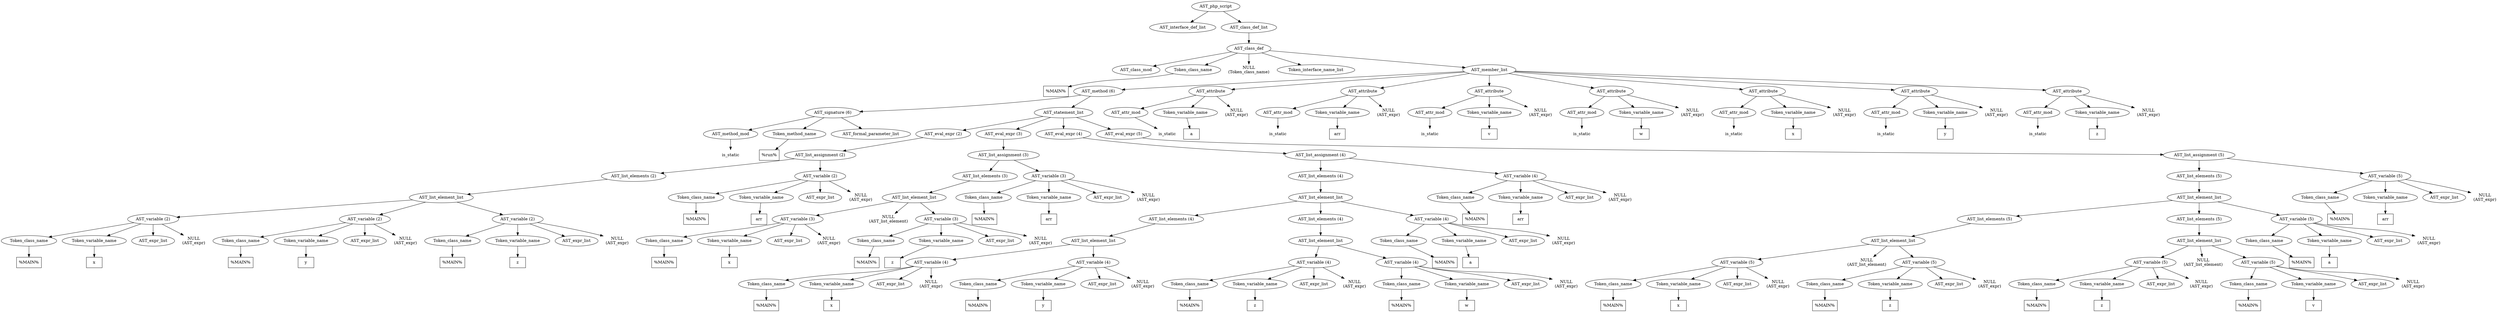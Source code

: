 /*
 * AST in dot format generated by phc -- the PHP compiler
 */

digraph AST {
node_0 [label="AST_php_script"];
node_1 [label="AST_interface_def_list"];
node_2 [label="AST_class_def_list"];
node_3 [label="AST_class_def"];
node_4 [label="AST_class_mod"];
node_5 [label="Token_class_name"];
node_6 [label="%MAIN%", shape=box]
node_5 -> node_6;
node_7 [label="NULL\n(Token_class_name)", shape=plaintext]
node_8 [label="Token_interface_name_list"];
node_9 [label="AST_member_list"];
node_10 [label="AST_method (6)"];
node_11 [label="AST_signature (6)"];
node_12 [label="AST_method_mod"];
node_13 [label="is_static", shape=plaintext]
node_12 -> node_13;
node_14 [label="Token_method_name"];
node_15 [label="%run%", shape=box]
node_14 -> node_15;
node_16 [label="AST_formal_parameter_list"];
node_11 -> node_16;
node_11 -> node_14;
node_11 -> node_12;
node_17 [label="AST_statement_list"];
node_18 [label="AST_eval_expr (2)"];
node_19 [label="AST_list_assignment (2)"];
node_20 [label="AST_list_elements (2)"];
node_21 [label="AST_list_element_list"];
node_22 [label="AST_variable (2)"];
node_23 [label="Token_class_name"];
node_24 [label="%MAIN%", shape=box]
node_23 -> node_24;
node_25 [label="Token_variable_name"];
node_26 [label="x", shape=box]
node_25 -> node_26;
node_27 [label="AST_expr_list"];
node_28 [label="NULL\n(AST_expr)", shape=plaintext]
node_22 -> node_28;
node_22 -> node_27;
node_22 -> node_25;
node_22 -> node_23;
node_29 [label="AST_variable (2)"];
node_30 [label="Token_class_name"];
node_31 [label="%MAIN%", shape=box]
node_30 -> node_31;
node_32 [label="Token_variable_name"];
node_33 [label="y", shape=box]
node_32 -> node_33;
node_34 [label="AST_expr_list"];
node_35 [label="NULL\n(AST_expr)", shape=plaintext]
node_29 -> node_35;
node_29 -> node_34;
node_29 -> node_32;
node_29 -> node_30;
node_36 [label="AST_variable (2)"];
node_37 [label="Token_class_name"];
node_38 [label="%MAIN%", shape=box]
node_37 -> node_38;
node_39 [label="Token_variable_name"];
node_40 [label="z", shape=box]
node_39 -> node_40;
node_41 [label="AST_expr_list"];
node_42 [label="NULL\n(AST_expr)", shape=plaintext]
node_36 -> node_42;
node_36 -> node_41;
node_36 -> node_39;
node_36 -> node_37;
node_21 -> node_36;
node_21 -> node_29;
node_21 -> node_22;
node_20 -> node_21;
node_43 [label="AST_variable (2)"];
node_44 [label="Token_class_name"];
node_45 [label="%MAIN%", shape=box]
node_44 -> node_45;
node_46 [label="Token_variable_name"];
node_47 [label="arr", shape=box]
node_46 -> node_47;
node_48 [label="AST_expr_list"];
node_49 [label="NULL\n(AST_expr)", shape=plaintext]
node_43 -> node_49;
node_43 -> node_48;
node_43 -> node_46;
node_43 -> node_44;
node_19 -> node_43;
node_19 -> node_20;
node_18 -> node_19;
node_50 [label="AST_eval_expr (3)"];
node_51 [label="AST_list_assignment (3)"];
node_52 [label="AST_list_elements (3)"];
node_53 [label="AST_list_element_list"];
node_54 [label="AST_variable (3)"];
node_55 [label="Token_class_name"];
node_56 [label="%MAIN%", shape=box]
node_55 -> node_56;
node_57 [label="Token_variable_name"];
node_58 [label="x", shape=box]
node_57 -> node_58;
node_59 [label="AST_expr_list"];
node_60 [label="NULL\n(AST_expr)", shape=plaintext]
node_54 -> node_60;
node_54 -> node_59;
node_54 -> node_57;
node_54 -> node_55;
node_61 [label="NULL\n(AST_list_element)", shape=plaintext]
node_62 [label="AST_variable (3)"];
node_63 [label="Token_class_name"];
node_64 [label="%MAIN%", shape=box]
node_63 -> node_64;
node_65 [label="Token_variable_name"];
node_66 [label="z", shape=box]
node_65 -> node_66;
node_67 [label="AST_expr_list"];
node_68 [label="NULL\n(AST_expr)", shape=plaintext]
node_62 -> node_68;
node_62 -> node_67;
node_62 -> node_65;
node_62 -> node_63;
node_53 -> node_62;
node_53 -> node_61;
node_53 -> node_54;
node_52 -> node_53;
node_69 [label="AST_variable (3)"];
node_70 [label="Token_class_name"];
node_71 [label="%MAIN%", shape=box]
node_70 -> node_71;
node_72 [label="Token_variable_name"];
node_73 [label="arr", shape=box]
node_72 -> node_73;
node_74 [label="AST_expr_list"];
node_75 [label="NULL\n(AST_expr)", shape=plaintext]
node_69 -> node_75;
node_69 -> node_74;
node_69 -> node_72;
node_69 -> node_70;
node_51 -> node_69;
node_51 -> node_52;
node_50 -> node_51;
node_76 [label="AST_eval_expr (4)"];
node_77 [label="AST_list_assignment (4)"];
node_78 [label="AST_list_elements (4)"];
node_79 [label="AST_list_element_list"];
node_80 [label="AST_list_elements (4)"];
node_81 [label="AST_list_element_list"];
node_82 [label="AST_variable (4)"];
node_83 [label="Token_class_name"];
node_84 [label="%MAIN%", shape=box]
node_83 -> node_84;
node_85 [label="Token_variable_name"];
node_86 [label="x", shape=box]
node_85 -> node_86;
node_87 [label="AST_expr_list"];
node_88 [label="NULL\n(AST_expr)", shape=plaintext]
node_82 -> node_88;
node_82 -> node_87;
node_82 -> node_85;
node_82 -> node_83;
node_89 [label="AST_variable (4)"];
node_90 [label="Token_class_name"];
node_91 [label="%MAIN%", shape=box]
node_90 -> node_91;
node_92 [label="Token_variable_name"];
node_93 [label="y", shape=box]
node_92 -> node_93;
node_94 [label="AST_expr_list"];
node_95 [label="NULL\n(AST_expr)", shape=plaintext]
node_89 -> node_95;
node_89 -> node_94;
node_89 -> node_92;
node_89 -> node_90;
node_81 -> node_89;
node_81 -> node_82;
node_80 -> node_81;
node_96 [label="AST_list_elements (4)"];
node_97 [label="AST_list_element_list"];
node_98 [label="AST_variable (4)"];
node_99 [label="Token_class_name"];
node_100 [label="%MAIN%", shape=box]
node_99 -> node_100;
node_101 [label="Token_variable_name"];
node_102 [label="z", shape=box]
node_101 -> node_102;
node_103 [label="AST_expr_list"];
node_104 [label="NULL\n(AST_expr)", shape=plaintext]
node_98 -> node_104;
node_98 -> node_103;
node_98 -> node_101;
node_98 -> node_99;
node_105 [label="AST_variable (4)"];
node_106 [label="Token_class_name"];
node_107 [label="%MAIN%", shape=box]
node_106 -> node_107;
node_108 [label="Token_variable_name"];
node_109 [label="w", shape=box]
node_108 -> node_109;
node_110 [label="AST_expr_list"];
node_111 [label="NULL\n(AST_expr)", shape=plaintext]
node_105 -> node_111;
node_105 -> node_110;
node_105 -> node_108;
node_105 -> node_106;
node_97 -> node_105;
node_97 -> node_98;
node_96 -> node_97;
node_112 [label="AST_variable (4)"];
node_113 [label="Token_class_name"];
node_114 [label="%MAIN%", shape=box]
node_113 -> node_114;
node_115 [label="Token_variable_name"];
node_116 [label="a", shape=box]
node_115 -> node_116;
node_117 [label="AST_expr_list"];
node_118 [label="NULL\n(AST_expr)", shape=plaintext]
node_112 -> node_118;
node_112 -> node_117;
node_112 -> node_115;
node_112 -> node_113;
node_79 -> node_112;
node_79 -> node_96;
node_79 -> node_80;
node_78 -> node_79;
node_119 [label="AST_variable (4)"];
node_120 [label="Token_class_name"];
node_121 [label="%MAIN%", shape=box]
node_120 -> node_121;
node_122 [label="Token_variable_name"];
node_123 [label="arr", shape=box]
node_122 -> node_123;
node_124 [label="AST_expr_list"];
node_125 [label="NULL\n(AST_expr)", shape=plaintext]
node_119 -> node_125;
node_119 -> node_124;
node_119 -> node_122;
node_119 -> node_120;
node_77 -> node_119;
node_77 -> node_78;
node_76 -> node_77;
node_126 [label="AST_eval_expr (5)"];
node_127 [label="AST_list_assignment (5)"];
node_128 [label="AST_list_elements (5)"];
node_129 [label="AST_list_element_list"];
node_130 [label="AST_list_elements (5)"];
node_131 [label="AST_list_element_list"];
node_132 [label="AST_variable (5)"];
node_133 [label="Token_class_name"];
node_134 [label="%MAIN%", shape=box]
node_133 -> node_134;
node_135 [label="Token_variable_name"];
node_136 [label="x", shape=box]
node_135 -> node_136;
node_137 [label="AST_expr_list"];
node_138 [label="NULL\n(AST_expr)", shape=plaintext]
node_132 -> node_138;
node_132 -> node_137;
node_132 -> node_135;
node_132 -> node_133;
node_139 [label="NULL\n(AST_list_element)", shape=plaintext]
node_140 [label="AST_variable (5)"];
node_141 [label="Token_class_name"];
node_142 [label="%MAIN%", shape=box]
node_141 -> node_142;
node_143 [label="Token_variable_name"];
node_144 [label="z", shape=box]
node_143 -> node_144;
node_145 [label="AST_expr_list"];
node_146 [label="NULL\n(AST_expr)", shape=plaintext]
node_140 -> node_146;
node_140 -> node_145;
node_140 -> node_143;
node_140 -> node_141;
node_131 -> node_140;
node_131 -> node_139;
node_131 -> node_132;
node_130 -> node_131;
node_147 [label="AST_list_elements (5)"];
node_148 [label="AST_list_element_list"];
node_149 [label="AST_variable (5)"];
node_150 [label="Token_class_name"];
node_151 [label="%MAIN%", shape=box]
node_150 -> node_151;
node_152 [label="Token_variable_name"];
node_153 [label="z", shape=box]
node_152 -> node_153;
node_154 [label="AST_expr_list"];
node_155 [label="NULL\n(AST_expr)", shape=plaintext]
node_149 -> node_155;
node_149 -> node_154;
node_149 -> node_152;
node_149 -> node_150;
node_156 [label="NULL\n(AST_list_element)", shape=plaintext]
node_157 [label="AST_variable (5)"];
node_158 [label="Token_class_name"];
node_159 [label="%MAIN%", shape=box]
node_158 -> node_159;
node_160 [label="Token_variable_name"];
node_161 [label="v", shape=box]
node_160 -> node_161;
node_162 [label="AST_expr_list"];
node_163 [label="NULL\n(AST_expr)", shape=plaintext]
node_157 -> node_163;
node_157 -> node_162;
node_157 -> node_160;
node_157 -> node_158;
node_148 -> node_157;
node_148 -> node_156;
node_148 -> node_149;
node_147 -> node_148;
node_164 [label="AST_variable (5)"];
node_165 [label="Token_class_name"];
node_166 [label="%MAIN%", shape=box]
node_165 -> node_166;
node_167 [label="Token_variable_name"];
node_168 [label="a", shape=box]
node_167 -> node_168;
node_169 [label="AST_expr_list"];
node_170 [label="NULL\n(AST_expr)", shape=plaintext]
node_164 -> node_170;
node_164 -> node_169;
node_164 -> node_167;
node_164 -> node_165;
node_129 -> node_164;
node_129 -> node_147;
node_129 -> node_130;
node_128 -> node_129;
node_171 [label="AST_variable (5)"];
node_172 [label="Token_class_name"];
node_173 [label="%MAIN%", shape=box]
node_172 -> node_173;
node_174 [label="Token_variable_name"];
node_175 [label="arr", shape=box]
node_174 -> node_175;
node_176 [label="AST_expr_list"];
node_177 [label="NULL\n(AST_expr)", shape=plaintext]
node_171 -> node_177;
node_171 -> node_176;
node_171 -> node_174;
node_171 -> node_172;
node_127 -> node_171;
node_127 -> node_128;
node_126 -> node_127;
node_17 -> node_126;
node_17 -> node_76;
node_17 -> node_50;
node_17 -> node_18;
node_10 -> node_17;
node_10 -> node_11;
node_178 [label="AST_attribute"];
node_179 [label="AST_attr_mod"];
node_180 [label="is_static", shape=plaintext]
node_179 -> node_180;
node_181 [label="Token_variable_name"];
node_182 [label="a", shape=box]
node_181 -> node_182;
node_183 [label="NULL\n(AST_expr)", shape=plaintext]
node_178 -> node_183;
node_178 -> node_181;
node_178 -> node_179;
node_184 [label="AST_attribute"];
node_185 [label="AST_attr_mod"];
node_186 [label="is_static", shape=plaintext]
node_185 -> node_186;
node_187 [label="Token_variable_name"];
node_188 [label="arr", shape=box]
node_187 -> node_188;
node_189 [label="NULL\n(AST_expr)", shape=plaintext]
node_184 -> node_189;
node_184 -> node_187;
node_184 -> node_185;
node_190 [label="AST_attribute"];
node_191 [label="AST_attr_mod"];
node_192 [label="is_static", shape=plaintext]
node_191 -> node_192;
node_193 [label="Token_variable_name"];
node_194 [label="v", shape=box]
node_193 -> node_194;
node_195 [label="NULL\n(AST_expr)", shape=plaintext]
node_190 -> node_195;
node_190 -> node_193;
node_190 -> node_191;
node_196 [label="AST_attribute"];
node_197 [label="AST_attr_mod"];
node_198 [label="is_static", shape=plaintext]
node_197 -> node_198;
node_199 [label="Token_variable_name"];
node_200 [label="w", shape=box]
node_199 -> node_200;
node_201 [label="NULL\n(AST_expr)", shape=plaintext]
node_196 -> node_201;
node_196 -> node_199;
node_196 -> node_197;
node_202 [label="AST_attribute"];
node_203 [label="AST_attr_mod"];
node_204 [label="is_static", shape=plaintext]
node_203 -> node_204;
node_205 [label="Token_variable_name"];
node_206 [label="x", shape=box]
node_205 -> node_206;
node_207 [label="NULL\n(AST_expr)", shape=plaintext]
node_202 -> node_207;
node_202 -> node_205;
node_202 -> node_203;
node_208 [label="AST_attribute"];
node_209 [label="AST_attr_mod"];
node_210 [label="is_static", shape=plaintext]
node_209 -> node_210;
node_211 [label="Token_variable_name"];
node_212 [label="y", shape=box]
node_211 -> node_212;
node_213 [label="NULL\n(AST_expr)", shape=plaintext]
node_208 -> node_213;
node_208 -> node_211;
node_208 -> node_209;
node_214 [label="AST_attribute"];
node_215 [label="AST_attr_mod"];
node_216 [label="is_static", shape=plaintext]
node_215 -> node_216;
node_217 [label="Token_variable_name"];
node_218 [label="z", shape=box]
node_217 -> node_218;
node_219 [label="NULL\n(AST_expr)", shape=plaintext]
node_214 -> node_219;
node_214 -> node_217;
node_214 -> node_215;
node_9 -> node_214;
node_9 -> node_208;
node_9 -> node_202;
node_9 -> node_196;
node_9 -> node_190;
node_9 -> node_184;
node_9 -> node_178;
node_9 -> node_10;
node_3 -> node_9;
node_3 -> node_8;
node_3 -> node_7;
node_3 -> node_5;
node_3 -> node_4;
node_2 -> node_3;
node_0 -> node_2;
node_0 -> node_1;
}
